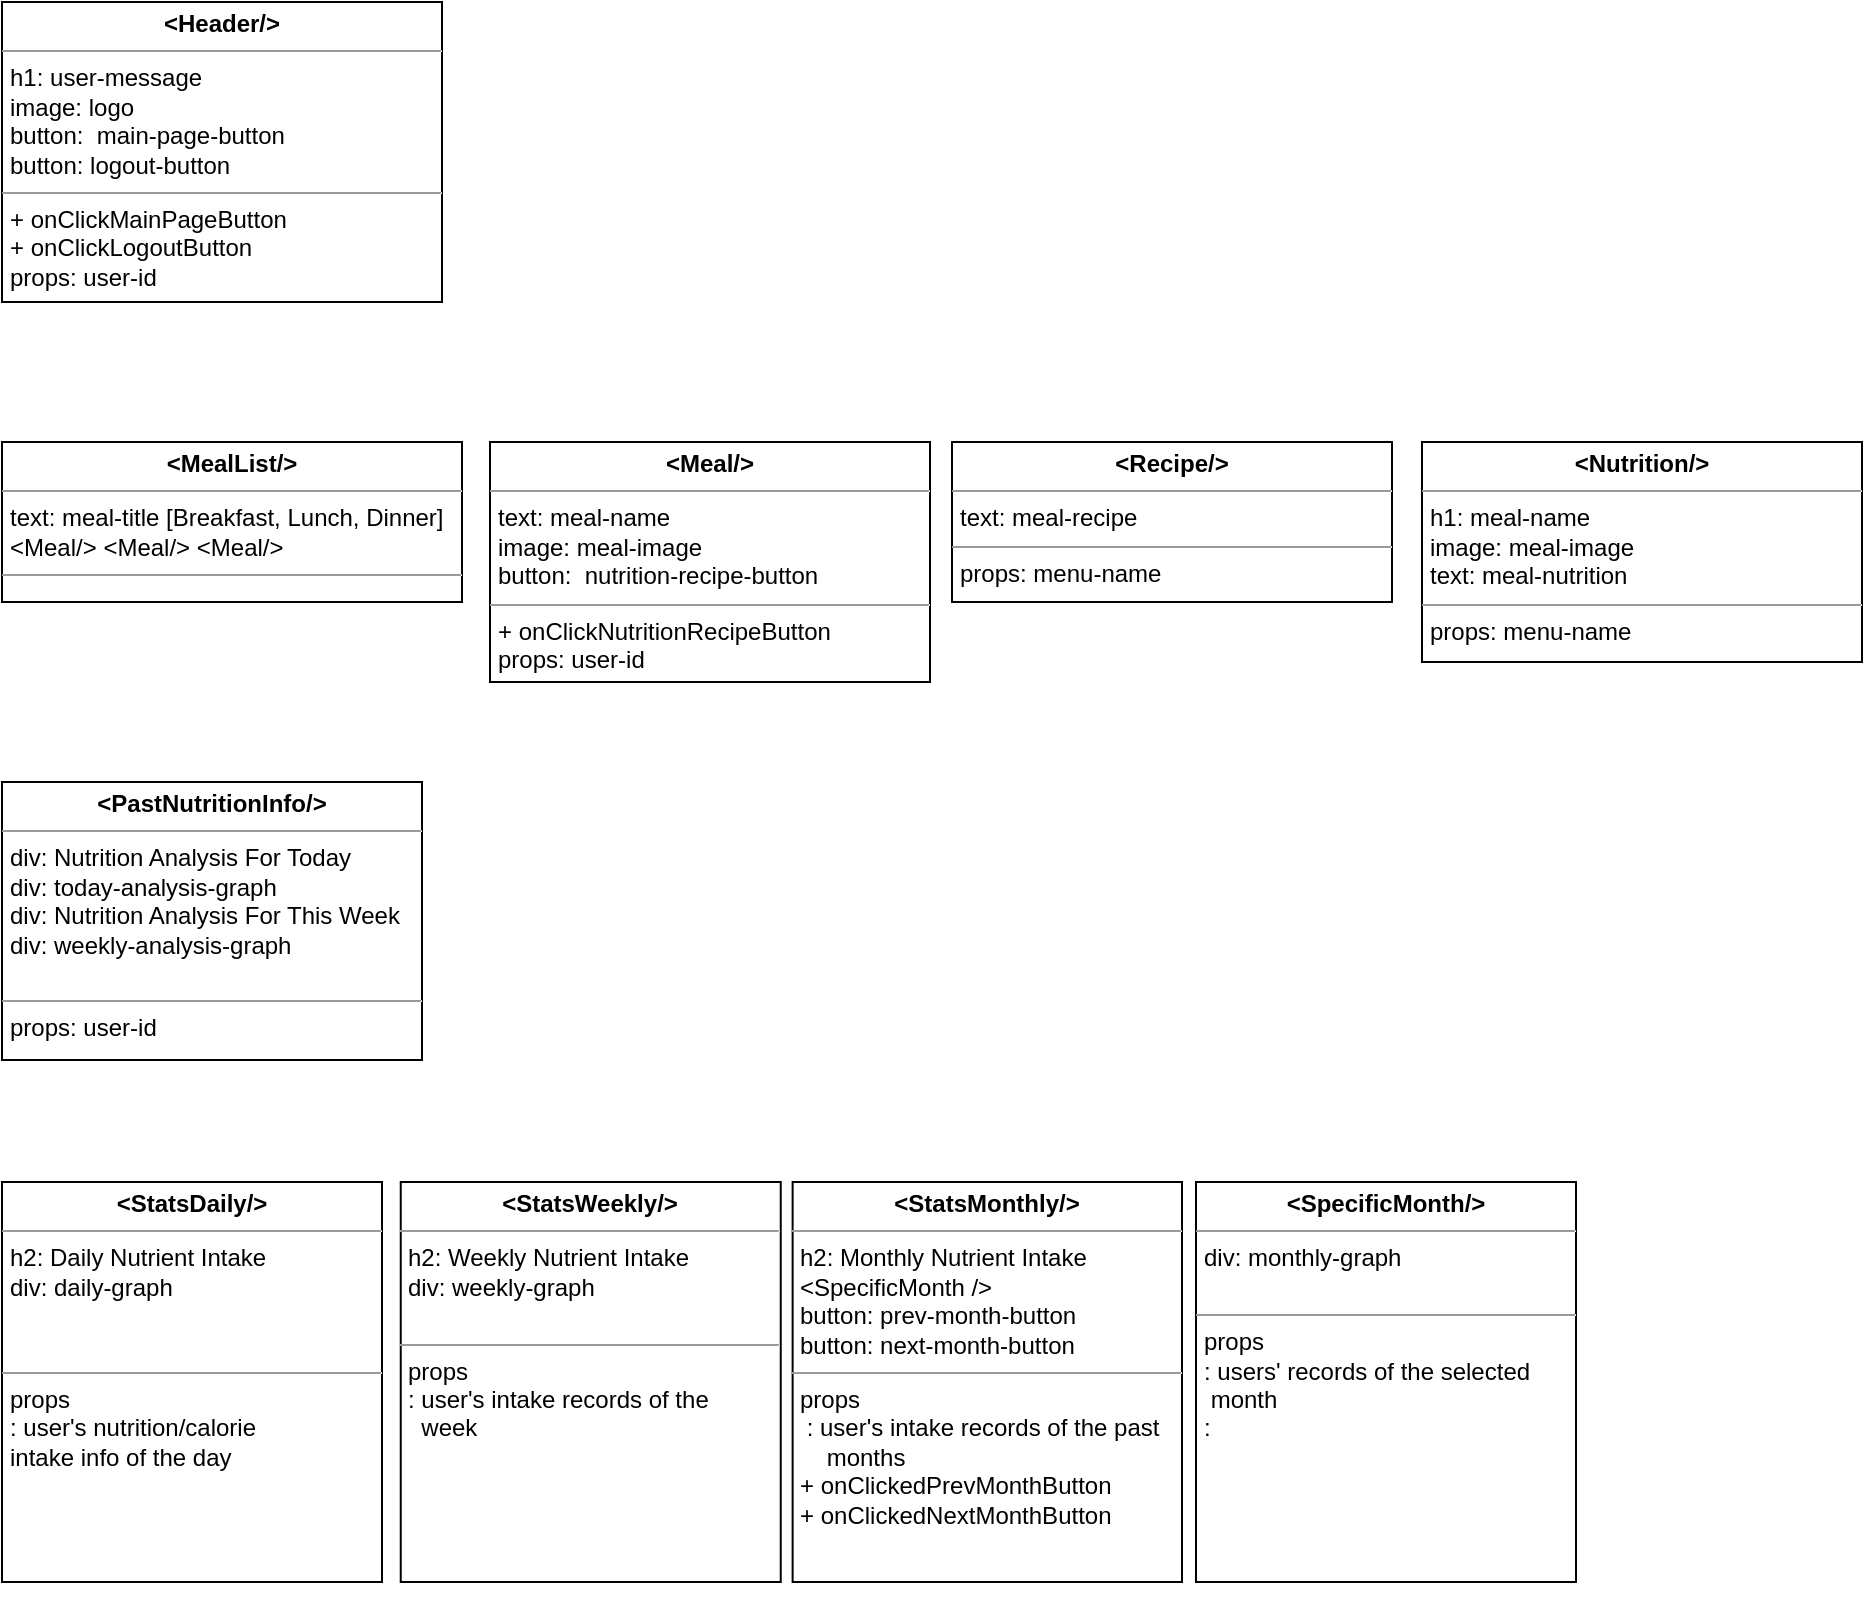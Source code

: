 <mxfile version="15.5.8" type="github">
  <diagram id="6ash7bhmphMjDeftT-l1" name="Page-1">
    <mxGraphModel dx="1282" dy="1563" grid="1" gridSize="10" guides="1" tooltips="1" connect="1" arrows="1" fold="1" page="1" pageScale="1" pageWidth="850" pageHeight="1100" math="0" shadow="0">
      <root>
        <mxCell id="0" />
        <mxCell id="1" parent="0" />
        <mxCell id="-2D0cbqxE2kd-xANZItF-1" value="&lt;p style=&quot;margin: 0px ; margin-top: 4px ; text-align: center&quot;&gt;&lt;b&gt;&amp;lt;PastNutritionInfo/&amp;gt;&lt;/b&gt;&lt;/p&gt;&lt;hr size=&quot;1&quot;&gt;&lt;p style=&quot;margin: 0px ; margin-left: 4px&quot;&gt;div: Nutrition Analysis For Today&lt;/p&gt;&lt;p style=&quot;margin: 0px ; margin-left: 4px&quot;&gt;div: today-analysis-graph&lt;/p&gt;&lt;p style=&quot;margin: 0px ; margin-left: 4px&quot;&gt;div: Nutrition Analysis For This Week&lt;/p&gt;&lt;p style=&quot;margin: 0px ; margin-left: 4px&quot;&gt;div: weekly-analysis-graph&lt;/p&gt;&lt;p style=&quot;margin: 0px ; margin-left: 4px&quot;&gt;&lt;br&gt;&lt;/p&gt;&lt;hr size=&quot;1&quot;&gt;&lt;p style=&quot;margin: 0px ; margin-left: 4px&quot;&gt;props: user-id&lt;/p&gt;" style="verticalAlign=top;align=left;overflow=fill;fontSize=12;fontFamily=Helvetica;html=1;rounded=0;shadow=0;comic=0;labelBackgroundColor=none;strokeWidth=1" parent="1" vertex="1">
          <mxGeometry x="60" y="-650" width="210" height="139" as="geometry" />
        </mxCell>
        <mxCell id="-2D0cbqxE2kd-xANZItF-2" value="&lt;p style=&quot;margin: 0px ; margin-top: 4px ; text-align: center&quot;&gt;&lt;b&gt;&amp;lt;MealList/&amp;gt;&lt;/b&gt;&lt;/p&gt;&lt;hr size=&quot;1&quot;&gt;&lt;p style=&quot;margin: 0px ; margin-left: 4px&quot;&gt;text: meal-title [Breakfast, Lunch, Dinner]&lt;/p&gt;&lt;p style=&quot;margin: 0px ; margin-left: 4px&quot;&gt;&lt;span&gt;&amp;lt;Meal/&amp;gt; &amp;lt;Meal/&amp;gt; &amp;lt;Meal/&amp;gt;&lt;/span&gt;&lt;/p&gt;&lt;hr size=&quot;1&quot;&gt;&lt;p style=&quot;margin: 0px ; margin-left: 4px&quot;&gt;&lt;br&gt;&lt;/p&gt;" style="verticalAlign=top;align=left;overflow=fill;fontSize=12;fontFamily=Helvetica;html=1;rounded=0;shadow=0;comic=0;labelBackgroundColor=none;strokeWidth=1" parent="1" vertex="1">
          <mxGeometry x="60" y="-820" width="230" height="80" as="geometry" />
        </mxCell>
        <mxCell id="-2D0cbqxE2kd-xANZItF-3" value="&lt;p style=&quot;margin: 0px ; margin-top: 4px ; text-align: center&quot;&gt;&lt;b&gt;&amp;lt;Meal/&amp;gt;&lt;/b&gt;&lt;/p&gt;&lt;hr size=&quot;1&quot;&gt;&lt;p style=&quot;margin: 0px ; margin-left: 4px&quot;&gt;&lt;span&gt;text: meal-name&lt;/span&gt;&lt;/p&gt;&lt;p style=&quot;margin: 0px ; margin-left: 4px&quot;&gt;image: meal-image&lt;/p&gt;&lt;p style=&quot;margin: 0px ; margin-left: 4px&quot;&gt;&lt;span&gt;button:&amp;nbsp;&amp;nbsp;&lt;/span&gt;&lt;span style=&quot;text-align: center&quot;&gt;nutrition-recipe-button&lt;/span&gt;&lt;br&gt;&lt;/p&gt;&lt;hr size=&quot;1&quot;&gt;&lt;p style=&quot;margin: 0px ; margin-left: 4px&quot;&gt;+ onClickNutritionRecipeButton&lt;/p&gt;&lt;p style=&quot;margin: 0px ; margin-left: 4px&quot;&gt;props: user-id&lt;/p&gt;" style="verticalAlign=top;align=left;overflow=fill;fontSize=12;fontFamily=Helvetica;html=1;rounded=0;shadow=0;comic=0;labelBackgroundColor=none;strokeWidth=1" parent="1" vertex="1">
          <mxGeometry x="304" y="-820" width="220" height="120" as="geometry" />
        </mxCell>
        <mxCell id="-2D0cbqxE2kd-xANZItF-4" value="&lt;p style=&quot;margin: 0px ; margin-top: 4px ; text-align: center&quot;&gt;&lt;b&gt;&amp;lt;Recipe/&amp;gt;&lt;/b&gt;&lt;/p&gt;&lt;hr size=&quot;1&quot;&gt;&lt;p style=&quot;margin: 0px ; margin-left: 4px&quot;&gt;text: meal-recipe&lt;/p&gt;&lt;hr size=&quot;1&quot;&gt;&lt;p style=&quot;margin: 0px ; margin-left: 4px&quot;&gt;props: menu-name&lt;/p&gt;" style="verticalAlign=top;align=left;overflow=fill;fontSize=12;fontFamily=Helvetica;html=1;rounded=0;shadow=0;comic=0;labelBackgroundColor=none;strokeWidth=1" parent="1" vertex="1">
          <mxGeometry x="535" y="-820" width="220" height="80" as="geometry" />
        </mxCell>
        <mxCell id="-2D0cbqxE2kd-xANZItF-5" value="&lt;p style=&quot;margin: 0px ; margin-top: 4px ; text-align: center&quot;&gt;&lt;b&gt;&amp;lt;Nutrition/&amp;gt;&lt;/b&gt;&lt;/p&gt;&lt;hr size=&quot;1&quot;&gt;&lt;p style=&quot;margin: 0px ; margin-left: 4px&quot;&gt;h1: meal-name&lt;/p&gt;&lt;p style=&quot;margin: 0px ; margin-left: 4px&quot;&gt;&lt;span&gt;image: meal-image&lt;/span&gt;&lt;/p&gt;&lt;p style=&quot;margin: 0px ; margin-left: 4px&quot;&gt;&lt;span&gt;text: meal-nutrition&lt;br&gt;&lt;/span&gt;&lt;/p&gt;&lt;hr size=&quot;1&quot;&gt;&lt;p style=&quot;margin: 0px ; margin-left: 4px&quot;&gt;props: menu-name&lt;/p&gt;" style="verticalAlign=top;align=left;overflow=fill;fontSize=12;fontFamily=Helvetica;html=1;rounded=0;shadow=0;comic=0;labelBackgroundColor=none;strokeWidth=1" parent="1" vertex="1">
          <mxGeometry x="770" y="-820" width="220" height="110" as="geometry" />
        </mxCell>
        <mxCell id="-2D0cbqxE2kd-xANZItF-6" value="&lt;p style=&quot;margin: 0px ; margin-top: 4px ; text-align: center&quot;&gt;&lt;b&gt;&amp;lt;Header/&amp;gt;&lt;/b&gt;&lt;/p&gt;&lt;hr size=&quot;1&quot;&gt;&lt;p style=&quot;margin: 0px ; margin-left: 4px&quot;&gt;h1: user-message&lt;/p&gt;&lt;p style=&quot;margin: 0px ; margin-left: 4px&quot;&gt;image: logo&lt;/p&gt;&lt;p style=&quot;margin: 0px ; margin-left: 4px&quot;&gt;&lt;span&gt;button:&amp;nbsp;&amp;nbsp;&lt;/span&gt;&lt;span style=&quot;text-align: center&quot;&gt;main-page-button&lt;/span&gt;&lt;br&gt;&lt;/p&gt;&lt;p style=&quot;margin: 0px ; margin-left: 4px&quot;&gt;&lt;span style=&quot;text-align: center&quot;&gt;button: logout-button&lt;/span&gt;&lt;/p&gt;&lt;hr size=&quot;1&quot;&gt;&lt;p style=&quot;margin: 0px ; margin-left: 4px&quot;&gt;+ onClickMainPageButton&lt;/p&gt;&lt;p style=&quot;margin: 0px ; margin-left: 4px&quot;&gt;+ onClickLogoutButton&lt;/p&gt;&lt;p style=&quot;margin: 0px ; margin-left: 4px&quot;&gt;props: user-id&lt;/p&gt;" style="verticalAlign=top;align=left;overflow=fill;fontSize=12;fontFamily=Helvetica;html=1;rounded=0;shadow=0;comic=0;labelBackgroundColor=none;strokeWidth=1" parent="1" vertex="1">
          <mxGeometry x="60" y="-1040" width="220" height="150" as="geometry" />
        </mxCell>
        <mxCell id="-2D0cbqxE2kd-xANZItF-7" value="&lt;p style=&quot;margin: 0px ; margin-top: 4px ; text-align: center&quot;&gt;&lt;b&gt;&amp;lt;StatsDaily/&amp;gt;&lt;/b&gt;&lt;/p&gt;&lt;hr size=&quot;1&quot;&gt;&lt;p style=&quot;margin: 0px ; margin-left: 4px&quot;&gt;h2: Daily Nutrient Intake&lt;br&gt;&lt;/p&gt;&lt;p style=&quot;margin: 0px ; margin-left: 4px&quot;&gt;div: daily-graph&lt;/p&gt;&lt;p style=&quot;margin: 0px ; margin-left: 4px&quot;&gt;&amp;nbsp;&lt;/p&gt;&lt;p style=&quot;margin: 0px ; margin-left: 4px&quot;&gt;&lt;br&gt;&lt;/p&gt;&lt;hr size=&quot;1&quot;&gt;&lt;p style=&quot;margin: 0px ; margin-left: 4px&quot;&gt;props&lt;/p&gt;&lt;p style=&quot;margin: 0px ; margin-left: 4px&quot;&gt;: user&#39;s nutrition/calorie&lt;/p&gt;&lt;p style=&quot;margin: 0px ; margin-left: 4px&quot;&gt;intake info of the day&lt;/p&gt;&lt;p style=&quot;margin: 0px ; margin-left: 4px&quot;&gt;&lt;br&gt;&lt;/p&gt;" style="verticalAlign=top;align=left;overflow=fill;fontSize=12;fontFamily=Helvetica;html=1;rounded=0;shadow=0;comic=0;labelBackgroundColor=none;strokeWidth=1" parent="1" vertex="1">
          <mxGeometry x="60" y="-450" width="190" height="200" as="geometry" />
        </mxCell>
        <mxCell id="-2D0cbqxE2kd-xANZItF-8" value="&lt;p style=&quot;margin: 0px ; margin-top: 4px ; text-align: center&quot;&gt;&lt;b&gt;&amp;lt;StatsWeekly/&amp;gt;&lt;/b&gt;&lt;/p&gt;&lt;hr size=&quot;1&quot;&gt;&lt;p style=&quot;margin: 0px ; margin-left: 4px&quot;&gt;h2: Weekly Nutrient Intake&lt;br&gt;&lt;/p&gt;&lt;p style=&quot;margin: 0px ; margin-left: 4px&quot;&gt;div: weekly-graph&lt;br&gt;&lt;/p&gt;&lt;p style=&quot;margin: 0px ; margin-left: 4px&quot;&gt;&lt;br&gt;&lt;/p&gt;&lt;hr size=&quot;1&quot;&gt;&lt;p style=&quot;margin: 0px ; margin-left: 4px&quot;&gt;props&lt;/p&gt;&lt;p style=&quot;margin: 0px ; margin-left: 4px&quot;&gt;: user&#39;s intake records of the&lt;/p&gt;&lt;p style=&quot;margin: 0px ; margin-left: 4px&quot;&gt;&amp;nbsp; week&lt;br&gt;&lt;/p&gt;" style="verticalAlign=top;align=left;overflow=fill;fontSize=12;fontFamily=Helvetica;html=1;rounded=0;shadow=0;comic=0;labelBackgroundColor=none;strokeWidth=1" parent="1" vertex="1">
          <mxGeometry x="259.37" y="-450" width="190" height="200" as="geometry" />
        </mxCell>
        <mxCell id="-2D0cbqxE2kd-xANZItF-9" value="&lt;p style=&quot;margin: 0px ; margin-top: 4px ; text-align: center&quot;&gt;&lt;b&gt;&amp;lt;StatsMonthly/&amp;gt;&lt;/b&gt;&lt;/p&gt;&lt;hr size=&quot;1&quot;&gt;&lt;p style=&quot;margin: 0px ; margin-left: 4px&quot;&gt;h2: Monthly Nutrient Intake&amp;nbsp;&lt;br&gt;&lt;/p&gt;&lt;p style=&quot;margin: 0px ; margin-left: 4px&quot;&gt;&amp;lt;SpecificMonth /&amp;gt;&lt;/p&gt;&lt;p style=&quot;margin: 0px ; margin-left: 4px&quot;&gt;button: prev-month-button&lt;/p&gt;&lt;p style=&quot;margin: 0px ; margin-left: 4px&quot;&gt;button: next-month-button&lt;/p&gt;&lt;hr size=&quot;1&quot;&gt;&lt;p style=&quot;margin: 0px 0px 0px 4px&quot;&gt;props&lt;/p&gt;&lt;p style=&quot;margin: 0px 0px 0px 4px&quot;&gt;&amp;nbsp;: user&#39;s intake records of the past&lt;/p&gt;&lt;p style=&quot;margin: 0px 0px 0px 4px&quot;&gt;&amp;nbsp; &amp;nbsp; months&lt;/p&gt;&lt;p style=&quot;margin: 0px 0px 0px 4px&quot;&gt;+ onClickedPrevMonthButton&lt;/p&gt;&lt;p style=&quot;margin: 0px 0px 0px 4px&quot;&gt;+ onClickedNextMonthButton&lt;/p&gt;" style="verticalAlign=top;align=left;overflow=fill;fontSize=12;fontFamily=Helvetica;html=1;rounded=0;shadow=0;comic=0;labelBackgroundColor=none;strokeWidth=1" parent="1" vertex="1">
          <mxGeometry x="455.31" y="-450" width="194.69" height="200" as="geometry" />
        </mxCell>
        <mxCell id="-2D0cbqxE2kd-xANZItF-10" style="edgeStyle=orthogonalEdgeStyle;rounded=0;orthogonalLoop=1;jettySize=auto;html=1;exitX=0.5;exitY=1;exitDx=0;exitDy=0;" parent="1" source="-2D0cbqxE2kd-xANZItF-8" target="-2D0cbqxE2kd-xANZItF-8" edge="1">
          <mxGeometry relative="1" as="geometry" />
        </mxCell>
        <mxCell id="-2D0cbqxE2kd-xANZItF-11" value="&lt;p style=&quot;margin: 0px ; margin-top: 4px ; text-align: center&quot;&gt;&lt;b&gt;&amp;lt;SpecificMonth/&amp;gt;&lt;/b&gt;&lt;/p&gt;&lt;hr size=&quot;1&quot;&gt;&lt;p style=&quot;margin: 0px ; margin-left: 4px&quot;&gt;&lt;span&gt;div: monthly-graph&lt;/span&gt;&lt;br&gt;&lt;/p&gt;&lt;p style=&quot;margin: 0px ; margin-left: 4px&quot;&gt;&lt;br&gt;&lt;/p&gt;&lt;hr size=&quot;1&quot;&gt;&lt;p style=&quot;margin: 0px ; margin-left: 4px&quot;&gt;props&lt;/p&gt;&lt;p style=&quot;margin: 0px ; margin-left: 4px&quot;&gt;: users&#39; records of the selected&lt;/p&gt;&lt;p style=&quot;margin: 0px ; margin-left: 4px&quot;&gt;&amp;nbsp;month&lt;/p&gt;&lt;p style=&quot;margin: 0px ; margin-left: 4px&quot;&gt;:&amp;nbsp;&lt;/p&gt;" style="verticalAlign=top;align=left;overflow=fill;fontSize=12;fontFamily=Helvetica;html=1;rounded=0;shadow=0;comic=0;labelBackgroundColor=none;strokeWidth=1" parent="1" vertex="1">
          <mxGeometry x="657" y="-450" width="190" height="200" as="geometry" />
        </mxCell>
      </root>
    </mxGraphModel>
  </diagram>
</mxfile>
